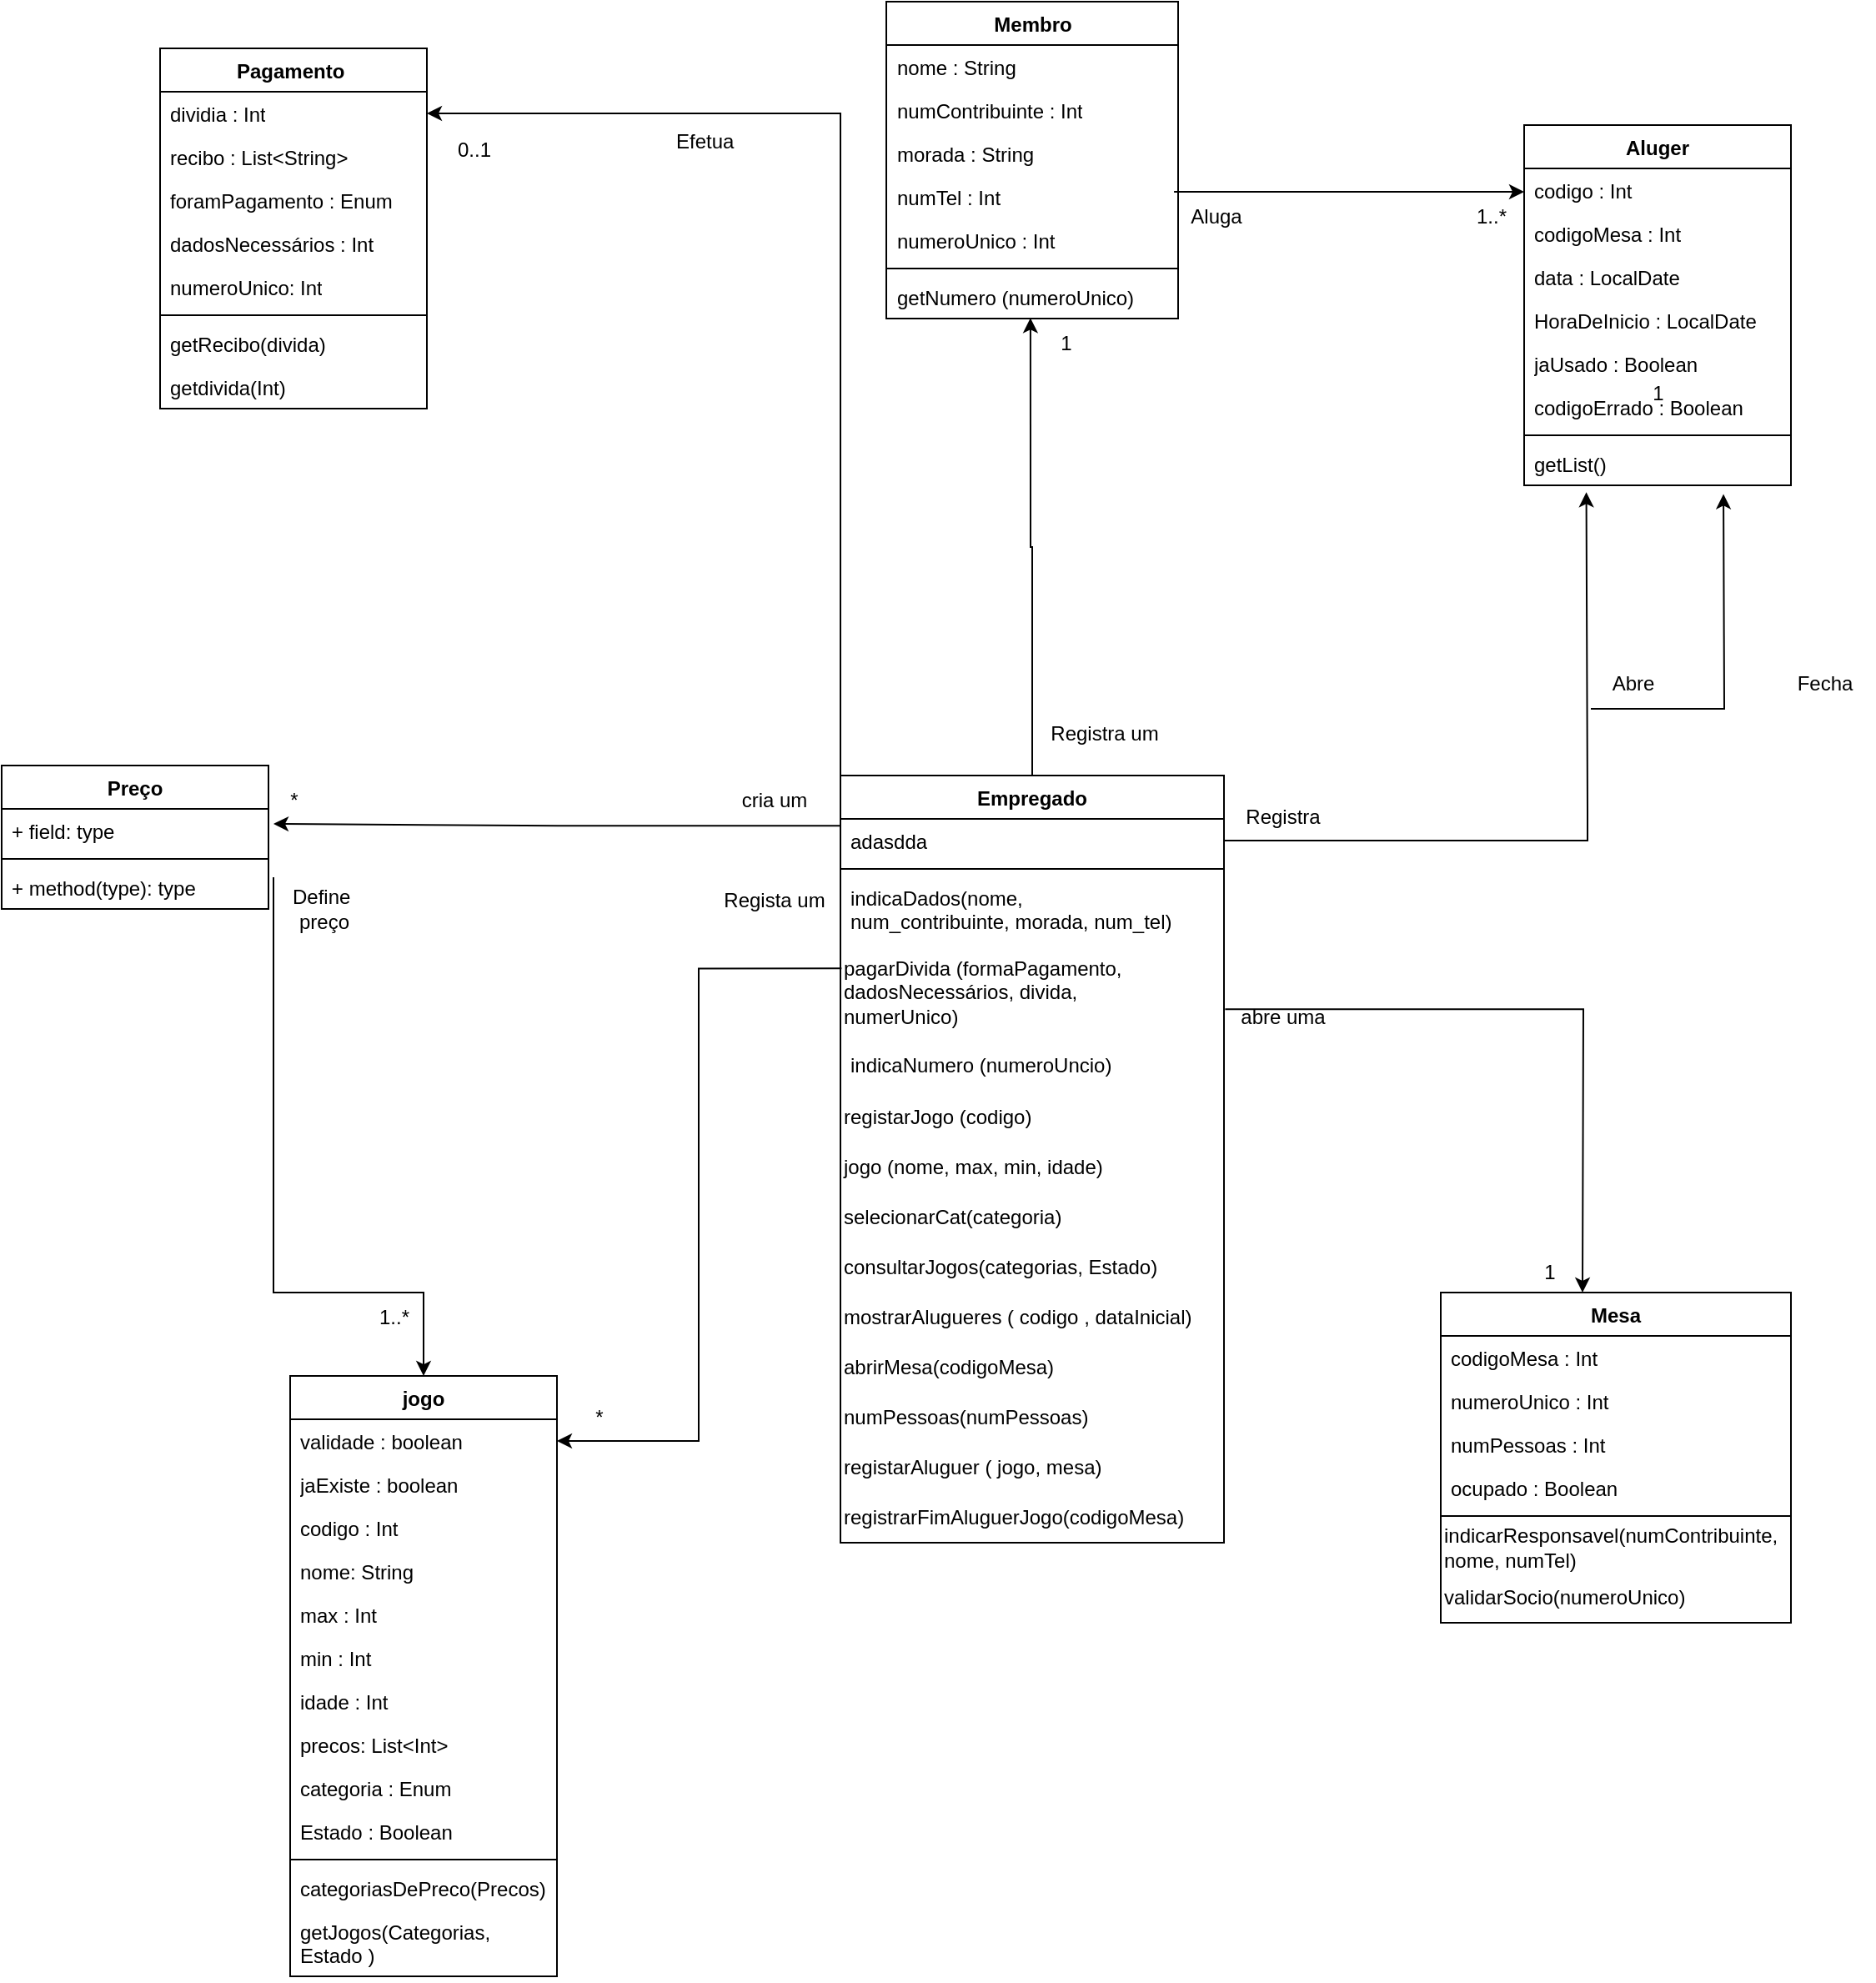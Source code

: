 <mxfile version="21.3.2" type="github">
  <diagram name="Page-1" id="_L67ddvZvXwmkECS7nM3">
    <mxGraphModel dx="2474" dy="2028" grid="1" gridSize="10" guides="1" tooltips="1" connect="1" arrows="1" fold="1" page="1" pageScale="1" pageWidth="827" pageHeight="1169" math="0" shadow="0">
      <root>
        <mxCell id="0" />
        <mxCell id="1" parent="0" />
        <mxCell id="TSCu7ZLfSbZ5aurc6JTW-8" style="edgeStyle=orthogonalEdgeStyle;rounded=0;orthogonalLoop=1;jettySize=auto;html=1;exitX=0.5;exitY=0;exitDx=0;exitDy=0;entryX=0.494;entryY=0.988;entryDx=0;entryDy=0;entryPerimeter=0;" edge="1" parent="1" source="TSCu7ZLfSbZ5aurc6JTW-92" target="TSCu7ZLfSbZ5aurc6JTW-88">
          <mxGeometry relative="1" as="geometry">
            <mxPoint x="10" y="-270" as="targetPoint" />
            <mxPoint x="10" y="-10" as="sourcePoint" />
          </mxGeometry>
        </mxCell>
        <mxCell id="TSCu7ZLfSbZ5aurc6JTW-9" style="edgeStyle=orthogonalEdgeStyle;rounded=0;orthogonalLoop=1;jettySize=auto;html=1;entryX=1;entryY=0.5;entryDx=0;entryDy=0;exitX=0.003;exitY=0.261;exitDx=0;exitDy=0;exitPerimeter=0;" edge="1" parent="1" source="TSCu7ZLfSbZ5aurc6JTW-124" target="TSCu7ZLfSbZ5aurc6JTW-109">
          <mxGeometry relative="1" as="geometry">
            <mxPoint x="-90" y="140" as="sourcePoint" />
            <mxPoint x="-260" y="350" as="targetPoint" />
          </mxGeometry>
        </mxCell>
        <mxCell id="TSCu7ZLfSbZ5aurc6JTW-10" style="edgeStyle=orthogonalEdgeStyle;rounded=0;orthogonalLoop=1;jettySize=auto;html=1;exitX=1;exitY=0.5;exitDx=0;exitDy=0;entryX=0.233;entryY=1.159;entryDx=0;entryDy=0;entryPerimeter=0;" edge="1" parent="1" source="TSCu7ZLfSbZ5aurc6JTW-93" target="TSCu7ZLfSbZ5aurc6JTW-103">
          <mxGeometry relative="1" as="geometry">
            <mxPoint x="110" y="-10" as="sourcePoint" />
            <mxPoint x="357.5" y="-155" as="targetPoint" />
            <Array as="points">
              <mxPoint x="358" y="39" />
              <mxPoint x="358" y="22" />
            </Array>
          </mxGeometry>
        </mxCell>
        <mxCell id="TSCu7ZLfSbZ5aurc6JTW-41" style="edgeStyle=orthogonalEdgeStyle;rounded=0;orthogonalLoop=1;jettySize=auto;html=1;entryX=0.5;entryY=0;entryDx=0;entryDy=0;" edge="1" parent="1" target="TSCu7ZLfSbZ5aurc6JTW-108">
          <mxGeometry relative="1" as="geometry">
            <mxPoint x="-430" y="61" as="sourcePoint" />
            <mxPoint x="-380" y="190" as="targetPoint" />
            <Array as="points">
              <mxPoint x="-430" y="310" />
              <mxPoint x="-340" y="310" />
            </Array>
          </mxGeometry>
        </mxCell>
        <mxCell id="TSCu7ZLfSbZ5aurc6JTW-56" value="Aluga" style="text;html=1;align=center;verticalAlign=middle;resizable=0;points=[];autosize=1;strokeColor=none;fillColor=none;" vertex="1" parent="1">
          <mxGeometry x="110" y="-350" width="50" height="30" as="geometry" />
        </mxCell>
        <mxCell id="TSCu7ZLfSbZ5aurc6JTW-57" value="cria um" style="text;html=1;align=center;verticalAlign=middle;resizable=0;points=[];autosize=1;strokeColor=none;fillColor=none;" vertex="1" parent="1">
          <mxGeometry x="-160" width="60" height="30" as="geometry" />
        </mxCell>
        <mxCell id="TSCu7ZLfSbZ5aurc6JTW-58" style="edgeStyle=orthogonalEdgeStyle;rounded=0;orthogonalLoop=1;jettySize=auto;html=1;exitX=-0.002;exitY=0.159;exitDx=0;exitDy=0;exitPerimeter=0;" edge="1" parent="1" source="TSCu7ZLfSbZ5aurc6JTW-93">
          <mxGeometry relative="1" as="geometry">
            <mxPoint x="-94.2" y="29.02" as="sourcePoint" />
            <mxPoint x="-430" y="29" as="targetPoint" />
          </mxGeometry>
        </mxCell>
        <mxCell id="TSCu7ZLfSbZ5aurc6JTW-59" value="Registra um" style="text;html=1;align=center;verticalAlign=middle;resizable=0;points=[];autosize=1;strokeColor=none;fillColor=none;" vertex="1" parent="1">
          <mxGeometry x="22.5" y="-40" width="90" height="30" as="geometry" />
        </mxCell>
        <mxCell id="TSCu7ZLfSbZ5aurc6JTW-60" style="edgeStyle=orthogonalEdgeStyle;rounded=0;orthogonalLoop=1;jettySize=auto;html=1;entryX=0;entryY=0.25;entryDx=0;entryDy=0;exitX=0.986;exitY=0.385;exitDx=0;exitDy=0;exitPerimeter=0;" edge="1" parent="1" source="TSCu7ZLfSbZ5aurc6JTW-91">
          <mxGeometry relative="1" as="geometry">
            <mxPoint x="120" y="-350" as="sourcePoint" />
            <mxPoint x="320" y="-350" as="targetPoint" />
          </mxGeometry>
        </mxCell>
        <mxCell id="TSCu7ZLfSbZ5aurc6JTW-62" style="edgeStyle=orthogonalEdgeStyle;rounded=0;orthogonalLoop=1;jettySize=auto;html=1;entryX=0.5;entryY=0;entryDx=0;entryDy=0;exitX=1.003;exitY=0.669;exitDx=0;exitDy=0;exitPerimeter=0;" edge="1" parent="1" source="TSCu7ZLfSbZ5aurc6JTW-124">
          <mxGeometry relative="1" as="geometry">
            <mxPoint x="150" y="180" as="sourcePoint" />
            <mxPoint x="355" y="310" as="targetPoint" />
          </mxGeometry>
        </mxCell>
        <mxCell id="TSCu7ZLfSbZ5aurc6JTW-63" value="abre uma" style="text;html=1;align=center;verticalAlign=middle;resizable=0;points=[];autosize=1;strokeColor=none;fillColor=none;" vertex="1" parent="1">
          <mxGeometry x="140" y="130" width="70" height="30" as="geometry" />
        </mxCell>
        <mxCell id="TSCu7ZLfSbZ5aurc6JTW-64" value="Define&amp;nbsp;&lt;br&gt;preço" style="text;html=1;align=center;verticalAlign=middle;resizable=0;points=[];autosize=1;strokeColor=none;fillColor=none;" vertex="1" parent="1">
          <mxGeometry x="-430" y="60" width="60" height="40" as="geometry" />
        </mxCell>
        <mxCell id="TSCu7ZLfSbZ5aurc6JTW-65" value="Registra" style="text;html=1;align=center;verticalAlign=middle;resizable=0;points=[];autosize=1;strokeColor=none;fillColor=none;" vertex="1" parent="1">
          <mxGeometry x="140" y="10" width="70" height="30" as="geometry" />
        </mxCell>
        <mxCell id="TSCu7ZLfSbZ5aurc6JTW-66" value="" style="edgeStyle=none;orthogonalLoop=1;jettySize=auto;html=1;rounded=0;entryX=0.747;entryY=1.201;entryDx=0;entryDy=0;entryPerimeter=0;" edge="1" parent="1" target="TSCu7ZLfSbZ5aurc6JTW-103">
          <mxGeometry width="100" relative="1" as="geometry">
            <mxPoint x="360" y="-40" as="sourcePoint" />
            <mxPoint x="440" y="-150" as="targetPoint" />
            <Array as="points">
              <mxPoint x="440" y="-40" />
            </Array>
          </mxGeometry>
        </mxCell>
        <mxCell id="TSCu7ZLfSbZ5aurc6JTW-67" value="Abre" style="text;html=1;align=center;verticalAlign=middle;resizable=0;points=[];autosize=1;strokeColor=none;fillColor=none;" vertex="1" parent="1">
          <mxGeometry x="360" y="-70" width="50" height="30" as="geometry" />
        </mxCell>
        <mxCell id="TSCu7ZLfSbZ5aurc6JTW-68" value="Fecha" style="text;html=1;align=center;verticalAlign=middle;resizable=0;points=[];autosize=1;strokeColor=none;fillColor=none;" vertex="1" parent="1">
          <mxGeometry x="470" y="-70" width="60" height="30" as="geometry" />
        </mxCell>
        <mxCell id="TSCu7ZLfSbZ5aurc6JTW-69" style="edgeStyle=orthogonalEdgeStyle;rounded=0;orthogonalLoop=1;jettySize=auto;html=1;entryX=1;entryY=0.5;entryDx=0;entryDy=0;exitX=0;exitY=0;exitDx=0;exitDy=0;" edge="1" parent="1" source="TSCu7ZLfSbZ5aurc6JTW-92" target="TSCu7ZLfSbZ5aurc6JTW-97">
          <mxGeometry relative="1" as="geometry">
            <mxPoint x="-90" y="-10" as="sourcePoint" />
            <mxPoint x="-340" y="-295" as="targetPoint" />
          </mxGeometry>
        </mxCell>
        <mxCell id="TSCu7ZLfSbZ5aurc6JTW-70" value="Efetua&amp;nbsp;" style="text;html=1;align=center;verticalAlign=middle;resizable=0;points=[];autosize=1;strokeColor=none;fillColor=none;" vertex="1" parent="1">
          <mxGeometry x="-200" y="-395" width="60" height="30" as="geometry" />
        </mxCell>
        <mxCell id="TSCu7ZLfSbZ5aurc6JTW-71" value="0..1" style="text;html=1;align=center;verticalAlign=middle;resizable=0;points=[];autosize=1;strokeColor=none;fillColor=none;" vertex="1" parent="1">
          <mxGeometry x="-330" y="-390" width="40" height="30" as="geometry" />
        </mxCell>
        <mxCell id="TSCu7ZLfSbZ5aurc6JTW-72" value="*" style="text;html=1;align=center;verticalAlign=middle;resizable=0;points=[];autosize=1;strokeColor=none;fillColor=none;" vertex="1" parent="1">
          <mxGeometry x="-433" width="30" height="30" as="geometry" />
        </mxCell>
        <mxCell id="TSCu7ZLfSbZ5aurc6JTW-73" value="1..*" style="text;html=1;align=center;verticalAlign=middle;resizable=0;points=[];autosize=1;strokeColor=none;fillColor=none;" vertex="1" parent="1">
          <mxGeometry x="-378" y="310" width="40" height="30" as="geometry" />
        </mxCell>
        <mxCell id="TSCu7ZLfSbZ5aurc6JTW-74" value="*" style="text;html=1;align=center;verticalAlign=middle;resizable=0;points=[];autosize=1;strokeColor=none;fillColor=none;" vertex="1" parent="1">
          <mxGeometry x="-250" y="370" width="30" height="30" as="geometry" />
        </mxCell>
        <mxCell id="TSCu7ZLfSbZ5aurc6JTW-75" value="&lt;br&gt;1" style="text;html=1;align=center;verticalAlign=middle;resizable=0;points=[];autosize=1;strokeColor=none;fillColor=none;" vertex="1" parent="1">
          <mxGeometry x="320" y="270" width="30" height="40" as="geometry" />
        </mxCell>
        <mxCell id="TSCu7ZLfSbZ5aurc6JTW-76" value="1" style="text;html=1;align=center;verticalAlign=middle;resizable=0;points=[];autosize=1;strokeColor=none;fillColor=none;" vertex="1" parent="1">
          <mxGeometry x="385" y="-244" width="30" height="30" as="geometry" />
        </mxCell>
        <mxCell id="TSCu7ZLfSbZ5aurc6JTW-77" value="1" style="text;html=1;align=center;verticalAlign=middle;resizable=0;points=[];autosize=1;strokeColor=none;fillColor=none;" vertex="1" parent="1">
          <mxGeometry x="30" y="-274" width="30" height="30" as="geometry" />
        </mxCell>
        <mxCell id="TSCu7ZLfSbZ5aurc6JTW-78" value="1..*" style="text;html=1;align=center;verticalAlign=middle;resizable=0;points=[];autosize=1;strokeColor=none;fillColor=none;" vertex="1" parent="1">
          <mxGeometry x="280" y="-350" width="40" height="30" as="geometry" />
        </mxCell>
        <mxCell id="TSCu7ZLfSbZ5aurc6JTW-85" value="Membro" style="swimlane;fontStyle=1;align=center;verticalAlign=top;childLayout=stackLayout;horizontal=1;startSize=26;horizontalStack=0;resizeParent=1;resizeParentMax=0;resizeLast=0;collapsible=1;marginBottom=0;whiteSpace=wrap;html=1;" vertex="1" parent="1">
          <mxGeometry x="-62.5" y="-464" width="175" height="190" as="geometry" />
        </mxCell>
        <mxCell id="TSCu7ZLfSbZ5aurc6JTW-89" value="nome : String&amp;nbsp;&lt;br&gt;" style="text;strokeColor=none;fillColor=none;align=left;verticalAlign=top;spacingLeft=4;spacingRight=4;overflow=hidden;rotatable=0;points=[[0,0.5],[1,0.5]];portConstraint=eastwest;whiteSpace=wrap;html=1;" vertex="1" parent="TSCu7ZLfSbZ5aurc6JTW-85">
          <mxGeometry y="26" width="175" height="26" as="geometry" />
        </mxCell>
        <mxCell id="TSCu7ZLfSbZ5aurc6JTW-86" value="numContribuinte : Int" style="text;strokeColor=none;fillColor=none;align=left;verticalAlign=top;spacingLeft=4;spacingRight=4;overflow=hidden;rotatable=0;points=[[0,0.5],[1,0.5]];portConstraint=eastwest;whiteSpace=wrap;html=1;" vertex="1" parent="TSCu7ZLfSbZ5aurc6JTW-85">
          <mxGeometry y="52" width="175" height="26" as="geometry" />
        </mxCell>
        <mxCell id="TSCu7ZLfSbZ5aurc6JTW-90" value="morada : String" style="text;strokeColor=none;fillColor=none;align=left;verticalAlign=top;spacingLeft=4;spacingRight=4;overflow=hidden;rotatable=0;points=[[0,0.5],[1,0.5]];portConstraint=eastwest;whiteSpace=wrap;html=1;" vertex="1" parent="TSCu7ZLfSbZ5aurc6JTW-85">
          <mxGeometry y="78" width="175" height="26" as="geometry" />
        </mxCell>
        <mxCell id="TSCu7ZLfSbZ5aurc6JTW-91" value="numTel : Int" style="text;strokeColor=none;fillColor=none;align=left;verticalAlign=top;spacingLeft=4;spacingRight=4;overflow=hidden;rotatable=0;points=[[0,0.5],[1,0.5]];portConstraint=eastwest;whiteSpace=wrap;html=1;" vertex="1" parent="TSCu7ZLfSbZ5aurc6JTW-85">
          <mxGeometry y="104" width="175" height="26" as="geometry" />
        </mxCell>
        <mxCell id="TSCu7ZLfSbZ5aurc6JTW-120" value="numeroUnico : Int" style="text;strokeColor=none;fillColor=none;align=left;verticalAlign=top;spacingLeft=4;spacingRight=4;overflow=hidden;rotatable=0;points=[[0,0.5],[1,0.5]];portConstraint=eastwest;whiteSpace=wrap;html=1;" vertex="1" parent="TSCu7ZLfSbZ5aurc6JTW-85">
          <mxGeometry y="130" width="175" height="26" as="geometry" />
        </mxCell>
        <mxCell id="TSCu7ZLfSbZ5aurc6JTW-87" value="" style="line;strokeWidth=1;fillColor=none;align=left;verticalAlign=middle;spacingTop=-1;spacingLeft=3;spacingRight=3;rotatable=0;labelPosition=right;points=[];portConstraint=eastwest;strokeColor=inherit;" vertex="1" parent="TSCu7ZLfSbZ5aurc6JTW-85">
          <mxGeometry y="156" width="175" height="8" as="geometry" />
        </mxCell>
        <mxCell id="TSCu7ZLfSbZ5aurc6JTW-88" value="getNumero (numeroUnico)" style="text;strokeColor=none;fillColor=none;align=left;verticalAlign=top;spacingLeft=4;spacingRight=4;overflow=hidden;rotatable=0;points=[[0,0.5],[1,0.5]];portConstraint=eastwest;whiteSpace=wrap;html=1;" vertex="1" parent="TSCu7ZLfSbZ5aurc6JTW-85">
          <mxGeometry y="164" width="175" height="26" as="geometry" />
        </mxCell>
        <mxCell id="TSCu7ZLfSbZ5aurc6JTW-92" value="Empregado" style="swimlane;fontStyle=1;align=center;verticalAlign=top;childLayout=stackLayout;horizontal=1;startSize=26;horizontalStack=0;resizeParent=1;resizeParentMax=0;resizeLast=0;collapsible=1;marginBottom=0;whiteSpace=wrap;html=1;" vertex="1" parent="1">
          <mxGeometry x="-90" width="230" height="460" as="geometry" />
        </mxCell>
        <mxCell id="TSCu7ZLfSbZ5aurc6JTW-93" value="adasdda&lt;br&gt;" style="text;strokeColor=none;fillColor=none;align=left;verticalAlign=top;spacingLeft=4;spacingRight=4;overflow=hidden;rotatable=0;points=[[0,0.5],[1,0.5]];portConstraint=eastwest;whiteSpace=wrap;html=1;" vertex="1" parent="TSCu7ZLfSbZ5aurc6JTW-92">
          <mxGeometry y="26" width="230" height="26" as="geometry" />
        </mxCell>
        <mxCell id="TSCu7ZLfSbZ5aurc6JTW-94" value="" style="line;strokeWidth=1;fillColor=none;align=left;verticalAlign=middle;spacingTop=-1;spacingLeft=3;spacingRight=3;rotatable=0;labelPosition=right;points=[];portConstraint=eastwest;strokeColor=inherit;" vertex="1" parent="TSCu7ZLfSbZ5aurc6JTW-92">
          <mxGeometry y="52" width="230" height="8" as="geometry" />
        </mxCell>
        <mxCell id="TSCu7ZLfSbZ5aurc6JTW-95" value="indicaDados(nome,&lt;br style=&quot;text-align: center;&quot;&gt;&lt;span style=&quot;text-align: center;&quot;&gt;num_contribuinte, morada, num_tel)&amp;nbsp;&amp;nbsp;&lt;/span&gt;" style="text;strokeColor=none;fillColor=none;align=left;verticalAlign=top;spacingLeft=4;spacingRight=4;overflow=hidden;rotatable=0;points=[[0,0.5],[1,0.5]];portConstraint=eastwest;whiteSpace=wrap;html=1;" vertex="1" parent="TSCu7ZLfSbZ5aurc6JTW-92">
          <mxGeometry y="60" width="230" height="40" as="geometry" />
        </mxCell>
        <mxCell id="TSCu7ZLfSbZ5aurc6JTW-124" value="pagarDivida (formaPagamento, &lt;br&gt;dadosNecessários, divida, &lt;br&gt;numerUnico)" style="text;html=1;align=left;verticalAlign=middle;resizable=0;points=[];autosize=1;strokeColor=none;fillColor=none;" vertex="1" parent="TSCu7ZLfSbZ5aurc6JTW-92">
          <mxGeometry y="100" width="230" height="60" as="geometry" />
        </mxCell>
        <mxCell id="TSCu7ZLfSbZ5aurc6JTW-121" value="indicaNumero (numeroUncio)" style="text;strokeColor=none;fillColor=none;align=left;verticalAlign=top;spacingLeft=4;spacingRight=4;overflow=hidden;rotatable=0;points=[[0,0.5],[1,0.5]];portConstraint=eastwest;whiteSpace=wrap;html=1;" vertex="1" parent="TSCu7ZLfSbZ5aurc6JTW-92">
          <mxGeometry y="160" width="230" height="30" as="geometry" />
        </mxCell>
        <mxCell id="TSCu7ZLfSbZ5aurc6JTW-131" value="registarJogo (codigo)" style="text;html=1;align=left;verticalAlign=middle;resizable=0;points=[];autosize=1;strokeColor=none;fillColor=none;" vertex="1" parent="TSCu7ZLfSbZ5aurc6JTW-92">
          <mxGeometry y="190" width="230" height="30" as="geometry" />
        </mxCell>
        <mxCell id="TSCu7ZLfSbZ5aurc6JTW-132" value="jogo (nome, max, min, idade)" style="text;html=1;align=left;verticalAlign=middle;resizable=0;points=[];autosize=1;strokeColor=none;fillColor=none;" vertex="1" parent="TSCu7ZLfSbZ5aurc6JTW-92">
          <mxGeometry y="220" width="230" height="30" as="geometry" />
        </mxCell>
        <mxCell id="TSCu7ZLfSbZ5aurc6JTW-153" value="selecionarCat(categoria)" style="text;html=1;strokeColor=none;fillColor=none;align=left;verticalAlign=middle;whiteSpace=wrap;rounded=0;" vertex="1" parent="TSCu7ZLfSbZ5aurc6JTW-92">
          <mxGeometry y="250" width="230" height="30" as="geometry" />
        </mxCell>
        <mxCell id="TSCu7ZLfSbZ5aurc6JTW-139" value="consultarJogos(categorias, Estado)" style="text;html=1;align=left;verticalAlign=middle;resizable=0;points=[];autosize=1;strokeColor=none;fillColor=none;" vertex="1" parent="TSCu7ZLfSbZ5aurc6JTW-92">
          <mxGeometry y="280" width="230" height="30" as="geometry" />
        </mxCell>
        <mxCell id="TSCu7ZLfSbZ5aurc6JTW-143" value="mostrarAlugueres ( codigo , dataInicial)" style="text;html=1;align=left;verticalAlign=middle;resizable=0;points=[];autosize=1;strokeColor=none;fillColor=none;" vertex="1" parent="TSCu7ZLfSbZ5aurc6JTW-92">
          <mxGeometry y="310" width="230" height="30" as="geometry" />
        </mxCell>
        <mxCell id="TSCu7ZLfSbZ5aurc6JTW-145" value="abrirMesa(codigoMesa)" style="text;html=1;strokeColor=none;fillColor=none;align=left;verticalAlign=middle;whiteSpace=wrap;rounded=0;" vertex="1" parent="TSCu7ZLfSbZ5aurc6JTW-92">
          <mxGeometry y="340" width="230" height="30" as="geometry" />
        </mxCell>
        <mxCell id="TSCu7ZLfSbZ5aurc6JTW-150" value="numPessoas(numPessoas)" style="text;html=1;strokeColor=none;fillColor=none;align=left;verticalAlign=middle;whiteSpace=wrap;rounded=0;" vertex="1" parent="TSCu7ZLfSbZ5aurc6JTW-92">
          <mxGeometry y="370" width="230" height="30" as="geometry" />
        </mxCell>
        <mxCell id="TSCu7ZLfSbZ5aurc6JTW-154" value="registarAluguer ( jogo, mesa)" style="text;html=1;strokeColor=none;fillColor=none;align=left;verticalAlign=middle;whiteSpace=wrap;rounded=0;" vertex="1" parent="TSCu7ZLfSbZ5aurc6JTW-92">
          <mxGeometry y="400" width="230" height="30" as="geometry" />
        </mxCell>
        <mxCell id="TSCu7ZLfSbZ5aurc6JTW-160" value="registrarFimAluguerJogo(codigoMesa)" style="text;html=1;strokeColor=none;fillColor=none;align=left;verticalAlign=middle;whiteSpace=wrap;rounded=0;" vertex="1" parent="TSCu7ZLfSbZ5aurc6JTW-92">
          <mxGeometry y="430" width="230" height="30" as="geometry" />
        </mxCell>
        <mxCell id="TSCu7ZLfSbZ5aurc6JTW-96" value="Pagamento&amp;nbsp;" style="swimlane;fontStyle=1;align=center;verticalAlign=top;childLayout=stackLayout;horizontal=1;startSize=26;horizontalStack=0;resizeParent=1;resizeParentMax=0;resizeLast=0;collapsible=1;marginBottom=0;whiteSpace=wrap;html=1;" vertex="1" parent="1">
          <mxGeometry x="-498" y="-436" width="160" height="216" as="geometry" />
        </mxCell>
        <mxCell id="TSCu7ZLfSbZ5aurc6JTW-97" value="dividia : Int" style="text;strokeColor=none;fillColor=none;align=left;verticalAlign=top;spacingLeft=4;spacingRight=4;overflow=hidden;rotatable=0;points=[[0,0.5],[1,0.5]];portConstraint=eastwest;whiteSpace=wrap;html=1;" vertex="1" parent="TSCu7ZLfSbZ5aurc6JTW-96">
          <mxGeometry y="26" width="160" height="26" as="geometry" />
        </mxCell>
        <mxCell id="TSCu7ZLfSbZ5aurc6JTW-116" value="recibo : List&amp;lt;String&amp;gt;" style="text;strokeColor=none;fillColor=none;align=left;verticalAlign=top;spacingLeft=4;spacingRight=4;overflow=hidden;rotatable=0;points=[[0,0.5],[1,0.5]];portConstraint=eastwest;whiteSpace=wrap;html=1;" vertex="1" parent="TSCu7ZLfSbZ5aurc6JTW-96">
          <mxGeometry y="52" width="160" height="26" as="geometry" />
        </mxCell>
        <mxCell id="TSCu7ZLfSbZ5aurc6JTW-125" value="foramPagamento : Enum" style="text;strokeColor=none;fillColor=none;align=left;verticalAlign=top;spacingLeft=4;spacingRight=4;overflow=hidden;rotatable=0;points=[[0,0.5],[1,0.5]];portConstraint=eastwest;whiteSpace=wrap;html=1;" vertex="1" parent="TSCu7ZLfSbZ5aurc6JTW-96">
          <mxGeometry y="78" width="160" height="26" as="geometry" />
        </mxCell>
        <mxCell id="TSCu7ZLfSbZ5aurc6JTW-126" value="dadosNecessários : Int" style="text;strokeColor=none;fillColor=none;align=left;verticalAlign=top;spacingLeft=4;spacingRight=4;overflow=hidden;rotatable=0;points=[[0,0.5],[1,0.5]];portConstraint=eastwest;whiteSpace=wrap;html=1;" vertex="1" parent="TSCu7ZLfSbZ5aurc6JTW-96">
          <mxGeometry y="104" width="160" height="26" as="geometry" />
        </mxCell>
        <mxCell id="TSCu7ZLfSbZ5aurc6JTW-127" value="numeroUnico: Int" style="text;strokeColor=none;fillColor=none;align=left;verticalAlign=top;spacingLeft=4;spacingRight=4;overflow=hidden;rotatable=0;points=[[0,0.5],[1,0.5]];portConstraint=eastwest;whiteSpace=wrap;html=1;" vertex="1" parent="TSCu7ZLfSbZ5aurc6JTW-96">
          <mxGeometry y="130" width="160" height="26" as="geometry" />
        </mxCell>
        <mxCell id="TSCu7ZLfSbZ5aurc6JTW-98" value="" style="line;strokeWidth=1;fillColor=none;align=left;verticalAlign=middle;spacingTop=-1;spacingLeft=3;spacingRight=3;rotatable=0;labelPosition=right;points=[];portConstraint=eastwest;strokeColor=inherit;" vertex="1" parent="TSCu7ZLfSbZ5aurc6JTW-96">
          <mxGeometry y="156" width="160" height="8" as="geometry" />
        </mxCell>
        <mxCell id="TSCu7ZLfSbZ5aurc6JTW-99" value="getRecibo(divida)" style="text;strokeColor=none;fillColor=none;align=left;verticalAlign=top;spacingLeft=4;spacingRight=4;overflow=hidden;rotatable=0;points=[[0,0.5],[1,0.5]];portConstraint=eastwest;whiteSpace=wrap;html=1;" vertex="1" parent="TSCu7ZLfSbZ5aurc6JTW-96">
          <mxGeometry y="164" width="160" height="26" as="geometry" />
        </mxCell>
        <mxCell id="TSCu7ZLfSbZ5aurc6JTW-128" value="getdivida(Int)" style="text;strokeColor=none;fillColor=none;align=left;verticalAlign=top;spacingLeft=4;spacingRight=4;overflow=hidden;rotatable=0;points=[[0,0.5],[1,0.5]];portConstraint=eastwest;whiteSpace=wrap;html=1;" vertex="1" parent="TSCu7ZLfSbZ5aurc6JTW-96">
          <mxGeometry y="190" width="160" height="26" as="geometry" />
        </mxCell>
        <mxCell id="TSCu7ZLfSbZ5aurc6JTW-100" value="Aluger" style="swimlane;fontStyle=1;align=center;verticalAlign=top;childLayout=stackLayout;horizontal=1;startSize=26;horizontalStack=0;resizeParent=1;resizeParentMax=0;resizeLast=0;collapsible=1;marginBottom=0;whiteSpace=wrap;html=1;" vertex="1" parent="1">
          <mxGeometry x="320" y="-390" width="160" height="216" as="geometry" />
        </mxCell>
        <mxCell id="TSCu7ZLfSbZ5aurc6JTW-101" value="codigo : Int&lt;br&gt;" style="text;strokeColor=none;fillColor=none;align=left;verticalAlign=top;spacingLeft=4;spacingRight=4;overflow=hidden;rotatable=0;points=[[0,0.5],[1,0.5]];portConstraint=eastwest;whiteSpace=wrap;html=1;" vertex="1" parent="TSCu7ZLfSbZ5aurc6JTW-100">
          <mxGeometry y="26" width="160" height="26" as="geometry" />
        </mxCell>
        <mxCell id="TSCu7ZLfSbZ5aurc6JTW-159" value="codigoMesa : Int" style="text;strokeColor=none;fillColor=none;align=left;verticalAlign=top;spacingLeft=4;spacingRight=4;overflow=hidden;rotatable=0;points=[[0,0.5],[1,0.5]];portConstraint=eastwest;whiteSpace=wrap;html=1;" vertex="1" parent="TSCu7ZLfSbZ5aurc6JTW-100">
          <mxGeometry y="52" width="160" height="26" as="geometry" />
        </mxCell>
        <mxCell id="TSCu7ZLfSbZ5aurc6JTW-144" value="data : LocalDate" style="text;strokeColor=none;fillColor=none;align=left;verticalAlign=top;spacingLeft=4;spacingRight=4;overflow=hidden;rotatable=0;points=[[0,0.5],[1,0.5]];portConstraint=eastwest;whiteSpace=wrap;html=1;" vertex="1" parent="TSCu7ZLfSbZ5aurc6JTW-100">
          <mxGeometry y="78" width="160" height="26" as="geometry" />
        </mxCell>
        <mxCell id="TSCu7ZLfSbZ5aurc6JTW-155" value="HoraDeInicio : LocalDate" style="text;strokeColor=none;fillColor=none;align=left;verticalAlign=top;spacingLeft=4;spacingRight=4;overflow=hidden;rotatable=0;points=[[0,0.5],[1,0.5]];portConstraint=eastwest;whiteSpace=wrap;html=1;" vertex="1" parent="TSCu7ZLfSbZ5aurc6JTW-100">
          <mxGeometry y="104" width="160" height="26" as="geometry" />
        </mxCell>
        <mxCell id="TSCu7ZLfSbZ5aurc6JTW-157" value="jaUsado : Boolean" style="text;strokeColor=none;fillColor=none;align=left;verticalAlign=top;spacingLeft=4;spacingRight=4;overflow=hidden;rotatable=0;points=[[0,0.5],[1,0.5]];portConstraint=eastwest;whiteSpace=wrap;html=1;" vertex="1" parent="TSCu7ZLfSbZ5aurc6JTW-100">
          <mxGeometry y="130" width="160" height="26" as="geometry" />
        </mxCell>
        <mxCell id="TSCu7ZLfSbZ5aurc6JTW-158" value="codigoErrado : Boolean" style="text;strokeColor=none;fillColor=none;align=left;verticalAlign=top;spacingLeft=4;spacingRight=4;overflow=hidden;rotatable=0;points=[[0,0.5],[1,0.5]];portConstraint=eastwest;whiteSpace=wrap;html=1;" vertex="1" parent="TSCu7ZLfSbZ5aurc6JTW-100">
          <mxGeometry y="156" width="160" height="26" as="geometry" />
        </mxCell>
        <mxCell id="TSCu7ZLfSbZ5aurc6JTW-102" value="" style="line;strokeWidth=1;fillColor=none;align=left;verticalAlign=middle;spacingTop=-1;spacingLeft=3;spacingRight=3;rotatable=0;labelPosition=right;points=[];portConstraint=eastwest;strokeColor=inherit;" vertex="1" parent="TSCu7ZLfSbZ5aurc6JTW-100">
          <mxGeometry y="182" width="160" height="8" as="geometry" />
        </mxCell>
        <mxCell id="TSCu7ZLfSbZ5aurc6JTW-103" value="getList()" style="text;strokeColor=none;fillColor=none;align=left;verticalAlign=top;spacingLeft=4;spacingRight=4;overflow=hidden;rotatable=0;points=[[0,0.5],[1,0.5]];portConstraint=eastwest;whiteSpace=wrap;html=1;" vertex="1" parent="TSCu7ZLfSbZ5aurc6JTW-100">
          <mxGeometry y="190" width="160" height="26" as="geometry" />
        </mxCell>
        <mxCell id="TSCu7ZLfSbZ5aurc6JTW-104" value="Preço" style="swimlane;fontStyle=1;align=center;verticalAlign=top;childLayout=stackLayout;horizontal=1;startSize=26;horizontalStack=0;resizeParent=1;resizeParentMax=0;resizeLast=0;collapsible=1;marginBottom=0;whiteSpace=wrap;html=1;" vertex="1" parent="1">
          <mxGeometry x="-593" y="-6" width="160" height="86" as="geometry" />
        </mxCell>
        <mxCell id="TSCu7ZLfSbZ5aurc6JTW-105" value="+ field: type" style="text;strokeColor=none;fillColor=none;align=left;verticalAlign=top;spacingLeft=4;spacingRight=4;overflow=hidden;rotatable=0;points=[[0,0.5],[1,0.5]];portConstraint=eastwest;whiteSpace=wrap;html=1;" vertex="1" parent="TSCu7ZLfSbZ5aurc6JTW-104">
          <mxGeometry y="26" width="160" height="26" as="geometry" />
        </mxCell>
        <mxCell id="TSCu7ZLfSbZ5aurc6JTW-106" value="" style="line;strokeWidth=1;fillColor=none;align=left;verticalAlign=middle;spacingTop=-1;spacingLeft=3;spacingRight=3;rotatable=0;labelPosition=right;points=[];portConstraint=eastwest;strokeColor=inherit;" vertex="1" parent="TSCu7ZLfSbZ5aurc6JTW-104">
          <mxGeometry y="52" width="160" height="8" as="geometry" />
        </mxCell>
        <mxCell id="TSCu7ZLfSbZ5aurc6JTW-107" value="+ method(type): type" style="text;strokeColor=none;fillColor=none;align=left;verticalAlign=top;spacingLeft=4;spacingRight=4;overflow=hidden;rotatable=0;points=[[0,0.5],[1,0.5]];portConstraint=eastwest;whiteSpace=wrap;html=1;" vertex="1" parent="TSCu7ZLfSbZ5aurc6JTW-104">
          <mxGeometry y="60" width="160" height="26" as="geometry" />
        </mxCell>
        <mxCell id="TSCu7ZLfSbZ5aurc6JTW-108" value="jogo" style="swimlane;fontStyle=1;align=center;verticalAlign=top;childLayout=stackLayout;horizontal=1;startSize=26;horizontalStack=0;resizeParent=1;resizeParentMax=0;resizeLast=0;collapsible=1;marginBottom=0;whiteSpace=wrap;html=1;" vertex="1" parent="1">
          <mxGeometry x="-420" y="360" width="160" height="360" as="geometry" />
        </mxCell>
        <mxCell id="TSCu7ZLfSbZ5aurc6JTW-109" value="validade : boolean" style="text;strokeColor=none;fillColor=none;align=left;verticalAlign=top;spacingLeft=4;spacingRight=4;overflow=hidden;rotatable=0;points=[[0,0.5],[1,0.5]];portConstraint=eastwest;whiteSpace=wrap;html=1;" vertex="1" parent="TSCu7ZLfSbZ5aurc6JTW-108">
          <mxGeometry y="26" width="160" height="26" as="geometry" />
        </mxCell>
        <mxCell id="TSCu7ZLfSbZ5aurc6JTW-129" value="jaExiste : boolean" style="text;strokeColor=none;fillColor=none;align=left;verticalAlign=top;spacingLeft=4;spacingRight=4;overflow=hidden;rotatable=0;points=[[0,0.5],[1,0.5]];portConstraint=eastwest;whiteSpace=wrap;html=1;" vertex="1" parent="TSCu7ZLfSbZ5aurc6JTW-108">
          <mxGeometry y="52" width="160" height="26" as="geometry" />
        </mxCell>
        <mxCell id="TSCu7ZLfSbZ5aurc6JTW-130" value="codigo : Int" style="text;strokeColor=none;fillColor=none;align=left;verticalAlign=top;spacingLeft=4;spacingRight=4;overflow=hidden;rotatable=0;points=[[0,0.5],[1,0.5]];portConstraint=eastwest;whiteSpace=wrap;html=1;" vertex="1" parent="TSCu7ZLfSbZ5aurc6JTW-108">
          <mxGeometry y="78" width="160" height="26" as="geometry" />
        </mxCell>
        <mxCell id="TSCu7ZLfSbZ5aurc6JTW-133" value="nome: String" style="text;strokeColor=none;fillColor=none;align=left;verticalAlign=top;spacingLeft=4;spacingRight=4;overflow=hidden;rotatable=0;points=[[0,0.5],[1,0.5]];portConstraint=eastwest;whiteSpace=wrap;html=1;" vertex="1" parent="TSCu7ZLfSbZ5aurc6JTW-108">
          <mxGeometry y="104" width="160" height="26" as="geometry" />
        </mxCell>
        <mxCell id="TSCu7ZLfSbZ5aurc6JTW-134" value="max : Int" style="text;strokeColor=none;fillColor=none;align=left;verticalAlign=top;spacingLeft=4;spacingRight=4;overflow=hidden;rotatable=0;points=[[0,0.5],[1,0.5]];portConstraint=eastwest;whiteSpace=wrap;html=1;" vertex="1" parent="TSCu7ZLfSbZ5aurc6JTW-108">
          <mxGeometry y="130" width="160" height="26" as="geometry" />
        </mxCell>
        <mxCell id="TSCu7ZLfSbZ5aurc6JTW-135" value="min : Int" style="text;strokeColor=none;fillColor=none;align=left;verticalAlign=top;spacingLeft=4;spacingRight=4;overflow=hidden;rotatable=0;points=[[0,0.5],[1,0.5]];portConstraint=eastwest;whiteSpace=wrap;html=1;" vertex="1" parent="TSCu7ZLfSbZ5aurc6JTW-108">
          <mxGeometry y="156" width="160" height="26" as="geometry" />
        </mxCell>
        <mxCell id="TSCu7ZLfSbZ5aurc6JTW-136" value="idade : Int" style="text;strokeColor=none;fillColor=none;align=left;verticalAlign=top;spacingLeft=4;spacingRight=4;overflow=hidden;rotatable=0;points=[[0,0.5],[1,0.5]];portConstraint=eastwest;whiteSpace=wrap;html=1;" vertex="1" parent="TSCu7ZLfSbZ5aurc6JTW-108">
          <mxGeometry y="182" width="160" height="26" as="geometry" />
        </mxCell>
        <mxCell id="TSCu7ZLfSbZ5aurc6JTW-138" value="precos: List&amp;lt;Int&amp;gt;" style="text;strokeColor=none;fillColor=none;align=left;verticalAlign=top;spacingLeft=4;spacingRight=4;overflow=hidden;rotatable=0;points=[[0,0.5],[1,0.5]];portConstraint=eastwest;whiteSpace=wrap;html=1;" vertex="1" parent="TSCu7ZLfSbZ5aurc6JTW-108">
          <mxGeometry y="208" width="160" height="26" as="geometry" />
        </mxCell>
        <mxCell id="TSCu7ZLfSbZ5aurc6JTW-140" value="categoria : Enum" style="text;strokeColor=none;fillColor=none;align=left;verticalAlign=top;spacingLeft=4;spacingRight=4;overflow=hidden;rotatable=0;points=[[0,0.5],[1,0.5]];portConstraint=eastwest;whiteSpace=wrap;html=1;" vertex="1" parent="TSCu7ZLfSbZ5aurc6JTW-108">
          <mxGeometry y="234" width="160" height="26" as="geometry" />
        </mxCell>
        <mxCell id="TSCu7ZLfSbZ5aurc6JTW-141" value="Estado : Boolean" style="text;strokeColor=none;fillColor=none;align=left;verticalAlign=top;spacingLeft=4;spacingRight=4;overflow=hidden;rotatable=0;points=[[0,0.5],[1,0.5]];portConstraint=eastwest;whiteSpace=wrap;html=1;" vertex="1" parent="TSCu7ZLfSbZ5aurc6JTW-108">
          <mxGeometry y="260" width="160" height="26" as="geometry" />
        </mxCell>
        <mxCell id="TSCu7ZLfSbZ5aurc6JTW-110" value="" style="line;strokeWidth=1;fillColor=none;align=left;verticalAlign=middle;spacingTop=-1;spacingLeft=3;spacingRight=3;rotatable=0;labelPosition=right;points=[];portConstraint=eastwest;strokeColor=inherit;" vertex="1" parent="TSCu7ZLfSbZ5aurc6JTW-108">
          <mxGeometry y="286" width="160" height="8" as="geometry" />
        </mxCell>
        <mxCell id="TSCu7ZLfSbZ5aurc6JTW-111" value="categoriasDePreco(Precos)&amp;nbsp;" style="text;strokeColor=none;fillColor=none;align=left;verticalAlign=top;spacingLeft=4;spacingRight=4;overflow=hidden;rotatable=0;points=[[0,0.5],[1,0.5]];portConstraint=eastwest;whiteSpace=wrap;html=1;" vertex="1" parent="TSCu7ZLfSbZ5aurc6JTW-108">
          <mxGeometry y="294" width="160" height="26" as="geometry" />
        </mxCell>
        <mxCell id="TSCu7ZLfSbZ5aurc6JTW-142" value="getJogos(Categorias, Estado )" style="text;strokeColor=none;fillColor=none;align=left;verticalAlign=top;spacingLeft=4;spacingRight=4;overflow=hidden;rotatable=0;points=[[0,0.5],[1,0.5]];portConstraint=eastwest;whiteSpace=wrap;html=1;" vertex="1" parent="TSCu7ZLfSbZ5aurc6JTW-108">
          <mxGeometry y="320" width="160" height="40" as="geometry" />
        </mxCell>
        <mxCell id="TSCu7ZLfSbZ5aurc6JTW-112" value="Mesa" style="swimlane;fontStyle=1;align=center;verticalAlign=top;childLayout=stackLayout;horizontal=1;startSize=26;horizontalStack=0;resizeParent=1;resizeParentMax=0;resizeLast=0;collapsible=1;marginBottom=0;whiteSpace=wrap;html=1;" vertex="1" parent="1">
          <mxGeometry x="270" y="310" width="210" height="198" as="geometry" />
        </mxCell>
        <mxCell id="TSCu7ZLfSbZ5aurc6JTW-113" value="codigoMesa : Int" style="text;strokeColor=none;fillColor=none;align=left;verticalAlign=top;spacingLeft=4;spacingRight=4;overflow=hidden;rotatable=0;points=[[0,0.5],[1,0.5]];portConstraint=eastwest;whiteSpace=wrap;html=1;" vertex="1" parent="TSCu7ZLfSbZ5aurc6JTW-112">
          <mxGeometry y="26" width="210" height="26" as="geometry" />
        </mxCell>
        <mxCell id="TSCu7ZLfSbZ5aurc6JTW-147" value="numeroUnico : Int" style="text;strokeColor=none;fillColor=none;align=left;verticalAlign=top;spacingLeft=4;spacingRight=4;overflow=hidden;rotatable=0;points=[[0,0.5],[1,0.5]];portConstraint=eastwest;whiteSpace=wrap;html=1;" vertex="1" parent="TSCu7ZLfSbZ5aurc6JTW-112">
          <mxGeometry y="52" width="210" height="26" as="geometry" />
        </mxCell>
        <mxCell id="TSCu7ZLfSbZ5aurc6JTW-151" value="numPessoas : Int" style="text;strokeColor=none;fillColor=none;align=left;verticalAlign=top;spacingLeft=4;spacingRight=4;overflow=hidden;rotatable=0;points=[[0,0.5],[1,0.5]];portConstraint=eastwest;whiteSpace=wrap;html=1;" vertex="1" parent="TSCu7ZLfSbZ5aurc6JTW-112">
          <mxGeometry y="78" width="210" height="26" as="geometry" />
        </mxCell>
        <mxCell id="TSCu7ZLfSbZ5aurc6JTW-152" value="ocupado : Boolean" style="text;strokeColor=none;fillColor=none;align=left;verticalAlign=top;spacingLeft=4;spacingRight=4;overflow=hidden;rotatable=0;points=[[0,0.5],[1,0.5]];portConstraint=eastwest;whiteSpace=wrap;html=1;" vertex="1" parent="TSCu7ZLfSbZ5aurc6JTW-112">
          <mxGeometry y="104" width="210" height="26" as="geometry" />
        </mxCell>
        <mxCell id="TSCu7ZLfSbZ5aurc6JTW-114" value="" style="line;strokeWidth=1;fillColor=none;align=left;verticalAlign=middle;spacingTop=-1;spacingLeft=3;spacingRight=3;rotatable=0;labelPosition=right;points=[];portConstraint=eastwest;strokeColor=inherit;" vertex="1" parent="TSCu7ZLfSbZ5aurc6JTW-112">
          <mxGeometry y="130" width="210" height="8" as="geometry" />
        </mxCell>
        <mxCell id="TSCu7ZLfSbZ5aurc6JTW-146" value="indicarResponsavel(numContribuinte, nome, numTel)" style="text;html=1;strokeColor=none;fillColor=none;align=left;verticalAlign=middle;whiteSpace=wrap;rounded=0;" vertex="1" parent="TSCu7ZLfSbZ5aurc6JTW-112">
          <mxGeometry y="138" width="210" height="30" as="geometry" />
        </mxCell>
        <mxCell id="TSCu7ZLfSbZ5aurc6JTW-148" value="validarSocio(numeroUnico)" style="text;html=1;align=left;verticalAlign=middle;resizable=0;points=[];autosize=1;strokeColor=none;fillColor=none;" vertex="1" parent="TSCu7ZLfSbZ5aurc6JTW-112">
          <mxGeometry y="168" width="210" height="30" as="geometry" />
        </mxCell>
        <mxCell id="TSCu7ZLfSbZ5aurc6JTW-118" value="Regista um" style="text;html=1;align=center;verticalAlign=middle;resizable=0;points=[];autosize=1;strokeColor=none;fillColor=none;" vertex="1" parent="1">
          <mxGeometry x="-170" y="60" width="80" height="30" as="geometry" />
        </mxCell>
      </root>
    </mxGraphModel>
  </diagram>
</mxfile>
